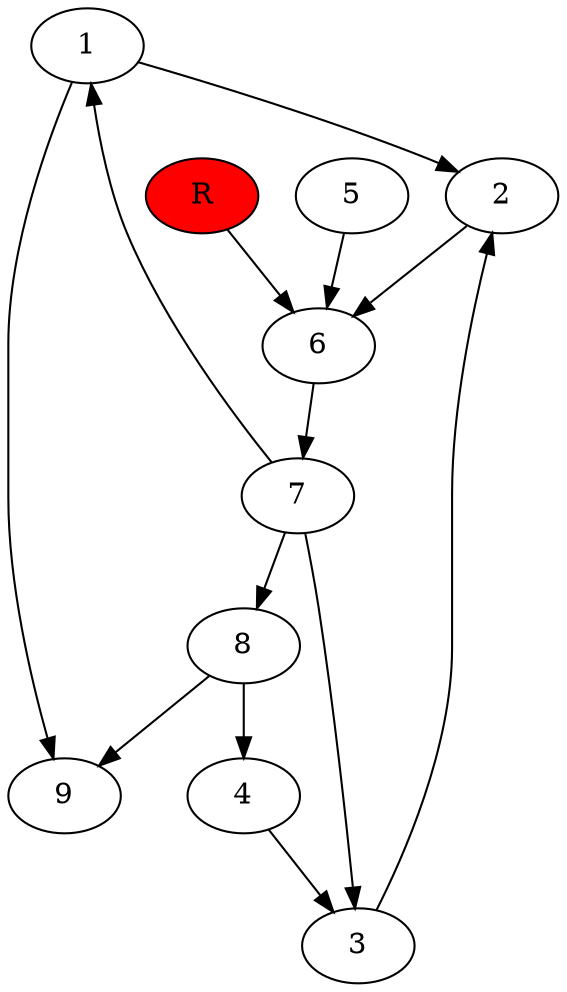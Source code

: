 digraph prb32055 {
	1
	2
	3
	4
	5
	6
	7
	8
	R [fillcolor="#ff0000" style=filled]
	1 -> 2
	1 -> 9
	2 -> 6
	3 -> 2
	4 -> 3
	5 -> 6
	6 -> 7
	7 -> 1
	7 -> 3
	7 -> 8
	8 -> 4
	8 -> 9
	R -> 6
}
